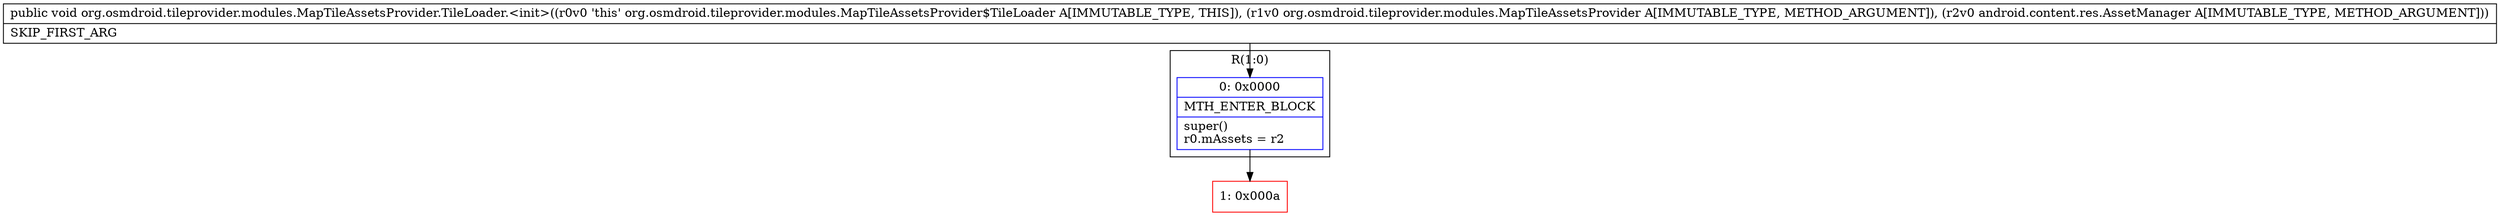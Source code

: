 digraph "CFG fororg.osmdroid.tileprovider.modules.MapTileAssetsProvider.TileLoader.\<init\>(Lorg\/osmdroid\/tileprovider\/modules\/MapTileAssetsProvider;Landroid\/content\/res\/AssetManager;)V" {
subgraph cluster_Region_417705311 {
label = "R(1:0)";
node [shape=record,color=blue];
Node_0 [shape=record,label="{0\:\ 0x0000|MTH_ENTER_BLOCK\l|super()\lr0.mAssets = r2\l}"];
}
Node_1 [shape=record,color=red,label="{1\:\ 0x000a}"];
MethodNode[shape=record,label="{public void org.osmdroid.tileprovider.modules.MapTileAssetsProvider.TileLoader.\<init\>((r0v0 'this' org.osmdroid.tileprovider.modules.MapTileAssetsProvider$TileLoader A[IMMUTABLE_TYPE, THIS]), (r1v0 org.osmdroid.tileprovider.modules.MapTileAssetsProvider A[IMMUTABLE_TYPE, METHOD_ARGUMENT]), (r2v0 android.content.res.AssetManager A[IMMUTABLE_TYPE, METHOD_ARGUMENT]))  | SKIP_FIRST_ARG\l}"];
MethodNode -> Node_0;
Node_0 -> Node_1;
}

